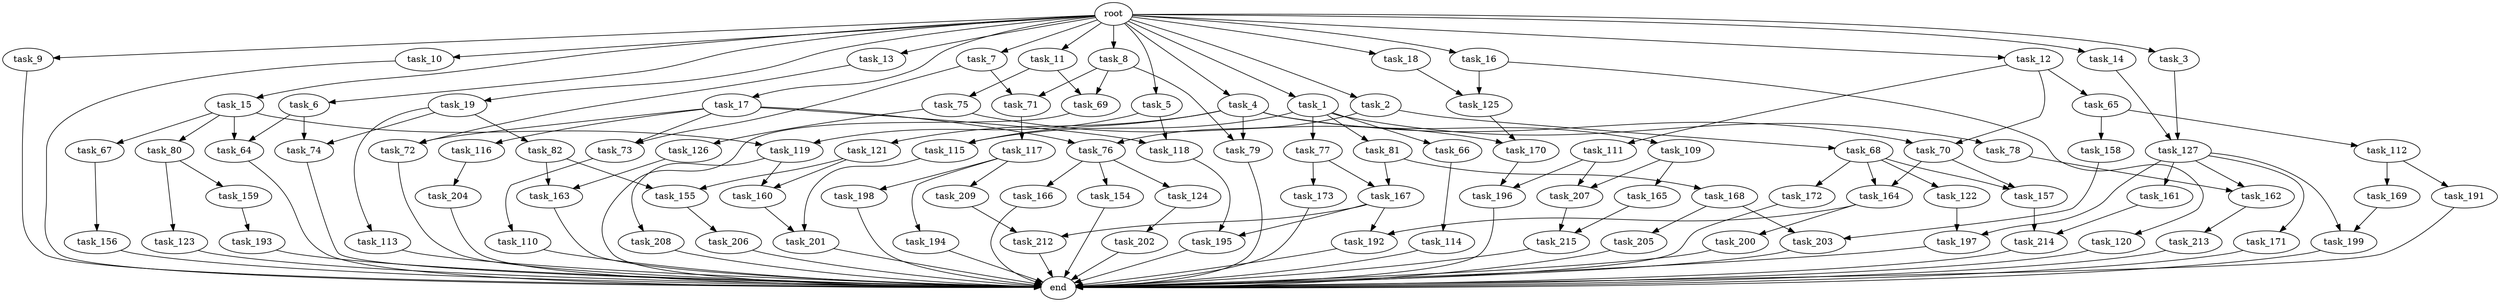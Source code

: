 digraph G {
  root [size="0.000000"];
  task_1 [size="1.024000"];
  task_2 [size="1.024000"];
  task_3 [size="1.024000"];
  task_4 [size="1.024000"];
  task_5 [size="1.024000"];
  task_6 [size="1.024000"];
  task_7 [size="1.024000"];
  task_8 [size="1.024000"];
  task_9 [size="1.024000"];
  task_10 [size="1.024000"];
  task_11 [size="1.024000"];
  task_12 [size="1.024000"];
  task_13 [size="1.024000"];
  task_14 [size="1.024000"];
  task_15 [size="1.024000"];
  task_16 [size="1.024000"];
  task_17 [size="1.024000"];
  task_18 [size="1.024000"];
  task_19 [size="1.024000"];
  task_64 [size="1279900254.208000"];
  task_65 [size="214748364.800000"];
  task_66 [size="137438953.472000"];
  task_67 [size="420906795.008000"];
  task_68 [size="858993459.200000"];
  task_69 [size="627065225.216000"];
  task_70 [size="292057776.128000"];
  task_71 [size="1408749273.088000"];
  task_72 [size="249108103.168000"];
  task_73 [size="893353197.568000"];
  task_74 [size="996432412.672000"];
  task_75 [size="77309411.328000"];
  task_76 [size="893353197.568000"];
  task_77 [size="137438953.472000"];
  task_78 [size="137438953.472000"];
  task_79 [size="627065225.216000"];
  task_80 [size="420906795.008000"];
  task_81 [size="137438953.472000"];
  task_82 [size="137438953.472000"];
  task_109 [size="77309411.328000"];
  task_110 [size="549755813.888000"];
  task_111 [size="214748364.800000"];
  task_112 [size="549755813.888000"];
  task_113 [size="137438953.472000"];
  task_114 [size="549755813.888000"];
  task_115 [size="214748364.800000"];
  task_116 [size="34359738.368000"];
  task_117 [size="549755813.888000"];
  task_118 [size="249108103.168000"];
  task_119 [size="635655159.808000"];
  task_120 [size="214748364.800000"];
  task_121 [size="77309411.328000"];
  task_122 [size="77309411.328000"];
  task_123 [size="137438953.472000"];
  task_124 [size="137438953.472000"];
  task_125 [size="523986010.112000"];
  task_126 [size="420906795.008000"];
  task_127 [size="558345748.480000"];
  task_154 [size="137438953.472000"];
  task_155 [size="858993459.200000"];
  task_156 [size="137438953.472000"];
  task_157 [size="154618822.656000"];
  task_158 [size="549755813.888000"];
  task_159 [size="137438953.472000"];
  task_160 [size="730144440.320000"];
  task_161 [size="858993459.200000"];
  task_162 [size="1717986918.400000"];
  task_163 [size="858993459.200000"];
  task_164 [size="154618822.656000"];
  task_165 [size="549755813.888000"];
  task_166 [size="137438953.472000"];
  task_167 [size="1005022347.264000"];
  task_168 [size="695784701.952000"];
  task_169 [size="34359738.368000"];
  task_170 [size="635655159.808000"];
  task_171 [size="858993459.200000"];
  task_172 [size="77309411.328000"];
  task_173 [size="309237645.312000"];
  task_191 [size="34359738.368000"];
  task_192 [size="1005022347.264000"];
  task_193 [size="420906795.008000"];
  task_194 [size="858993459.200000"];
  task_195 [size="858993459.200000"];
  task_196 [size="910533066.752000"];
  task_197 [size="1717986918.400000"];
  task_198 [size="858993459.200000"];
  task_199 [size="1408749273.088000"];
  task_200 [size="695784701.952000"];
  task_201 [size="455266533.376000"];
  task_202 [size="858993459.200000"];
  task_203 [size="833223655.424000"];
  task_204 [size="858993459.200000"];
  task_205 [size="695784701.952000"];
  task_206 [size="309237645.312000"];
  task_207 [size="1245540515.840000"];
  task_208 [size="420906795.008000"];
  task_209 [size="858993459.200000"];
  task_212 [size="386547056.640000"];
  task_213 [size="420906795.008000"];
  task_214 [size="386547056.640000"];
  task_215 [size="1073741824.000000"];
  end [size="0.000000"];

  root -> task_1 [size="1.000000"];
  root -> task_2 [size="1.000000"];
  root -> task_3 [size="1.000000"];
  root -> task_4 [size="1.000000"];
  root -> task_5 [size="1.000000"];
  root -> task_6 [size="1.000000"];
  root -> task_7 [size="1.000000"];
  root -> task_8 [size="1.000000"];
  root -> task_9 [size="1.000000"];
  root -> task_10 [size="1.000000"];
  root -> task_11 [size="1.000000"];
  root -> task_12 [size="1.000000"];
  root -> task_13 [size="1.000000"];
  root -> task_14 [size="1.000000"];
  root -> task_15 [size="1.000000"];
  root -> task_16 [size="1.000000"];
  root -> task_17 [size="1.000000"];
  root -> task_18 [size="1.000000"];
  root -> task_19 [size="1.000000"];
  task_1 -> task_66 [size="134217728.000000"];
  task_1 -> task_77 [size="134217728.000000"];
  task_1 -> task_78 [size="134217728.000000"];
  task_1 -> task_81 [size="134217728.000000"];
  task_1 -> task_115 [size="134217728.000000"];
  task_2 -> task_68 [size="838860800.000000"];
  task_2 -> task_76 [size="838860800.000000"];
  task_3 -> task_127 [size="134217728.000000"];
  task_4 -> task_70 [size="75497472.000000"];
  task_4 -> task_79 [size="75497472.000000"];
  task_4 -> task_109 [size="75497472.000000"];
  task_4 -> task_115 [size="75497472.000000"];
  task_4 -> task_121 [size="75497472.000000"];
  task_5 -> task_118 [size="209715200.000000"];
  task_5 -> task_119 [size="209715200.000000"];
  task_6 -> task_64 [size="838860800.000000"];
  task_6 -> task_74 [size="838860800.000000"];
  task_7 -> task_71 [size="838860800.000000"];
  task_7 -> task_73 [size="838860800.000000"];
  task_8 -> task_69 [size="536870912.000000"];
  task_8 -> task_71 [size="536870912.000000"];
  task_8 -> task_79 [size="536870912.000000"];
  task_9 -> end [size="1.000000"];
  task_10 -> end [size="1.000000"];
  task_11 -> task_69 [size="75497472.000000"];
  task_11 -> task_75 [size="75497472.000000"];
  task_12 -> task_65 [size="209715200.000000"];
  task_12 -> task_70 [size="209715200.000000"];
  task_12 -> task_111 [size="209715200.000000"];
  task_13 -> task_72 [size="209715200.000000"];
  task_14 -> task_127 [size="411041792.000000"];
  task_15 -> task_64 [size="411041792.000000"];
  task_15 -> task_67 [size="411041792.000000"];
  task_15 -> task_80 [size="411041792.000000"];
  task_15 -> task_119 [size="411041792.000000"];
  task_16 -> task_120 [size="209715200.000000"];
  task_16 -> task_125 [size="209715200.000000"];
  task_17 -> task_72 [size="33554432.000000"];
  task_17 -> task_73 [size="33554432.000000"];
  task_17 -> task_76 [size="33554432.000000"];
  task_17 -> task_116 [size="33554432.000000"];
  task_17 -> task_118 [size="33554432.000000"];
  task_18 -> task_125 [size="301989888.000000"];
  task_19 -> task_74 [size="134217728.000000"];
  task_19 -> task_82 [size="134217728.000000"];
  task_19 -> task_113 [size="134217728.000000"];
  task_64 -> end [size="1.000000"];
  task_65 -> task_112 [size="536870912.000000"];
  task_65 -> task_158 [size="536870912.000000"];
  task_66 -> task_114 [size="536870912.000000"];
  task_67 -> task_156 [size="134217728.000000"];
  task_68 -> task_122 [size="75497472.000000"];
  task_68 -> task_157 [size="75497472.000000"];
  task_68 -> task_164 [size="75497472.000000"];
  task_68 -> task_172 [size="75497472.000000"];
  task_69 -> end [size="1.000000"];
  task_70 -> task_157 [size="75497472.000000"];
  task_70 -> task_164 [size="75497472.000000"];
  task_71 -> task_117 [size="536870912.000000"];
  task_72 -> end [size="1.000000"];
  task_73 -> task_110 [size="536870912.000000"];
  task_74 -> end [size="1.000000"];
  task_75 -> task_126 [size="411041792.000000"];
  task_75 -> task_170 [size="411041792.000000"];
  task_76 -> task_124 [size="134217728.000000"];
  task_76 -> task_154 [size="134217728.000000"];
  task_76 -> task_166 [size="134217728.000000"];
  task_77 -> task_167 [size="301989888.000000"];
  task_77 -> task_173 [size="301989888.000000"];
  task_78 -> task_162 [size="838860800.000000"];
  task_79 -> end [size="1.000000"];
  task_80 -> task_123 [size="134217728.000000"];
  task_80 -> task_159 [size="134217728.000000"];
  task_81 -> task_167 [size="679477248.000000"];
  task_81 -> task_168 [size="679477248.000000"];
  task_82 -> task_155 [size="536870912.000000"];
  task_82 -> task_163 [size="536870912.000000"];
  task_109 -> task_165 [size="536870912.000000"];
  task_109 -> task_207 [size="536870912.000000"];
  task_110 -> end [size="1.000000"];
  task_111 -> task_196 [size="679477248.000000"];
  task_111 -> task_207 [size="679477248.000000"];
  task_112 -> task_169 [size="33554432.000000"];
  task_112 -> task_191 [size="33554432.000000"];
  task_113 -> end [size="1.000000"];
  task_114 -> end [size="1.000000"];
  task_115 -> task_201 [size="411041792.000000"];
  task_116 -> task_204 [size="838860800.000000"];
  task_117 -> task_194 [size="838860800.000000"];
  task_117 -> task_198 [size="838860800.000000"];
  task_117 -> task_209 [size="838860800.000000"];
  task_118 -> task_195 [size="536870912.000000"];
  task_119 -> task_160 [size="411041792.000000"];
  task_119 -> task_208 [size="411041792.000000"];
  task_120 -> end [size="1.000000"];
  task_121 -> task_155 [size="301989888.000000"];
  task_121 -> task_160 [size="301989888.000000"];
  task_122 -> task_197 [size="838860800.000000"];
  task_123 -> end [size="1.000000"];
  task_124 -> task_202 [size="838860800.000000"];
  task_125 -> task_170 [size="209715200.000000"];
  task_126 -> task_163 [size="301989888.000000"];
  task_127 -> task_161 [size="838860800.000000"];
  task_127 -> task_162 [size="838860800.000000"];
  task_127 -> task_171 [size="838860800.000000"];
  task_127 -> task_197 [size="838860800.000000"];
  task_127 -> task_199 [size="838860800.000000"];
  task_154 -> end [size="1.000000"];
  task_155 -> task_206 [size="301989888.000000"];
  task_156 -> end [size="1.000000"];
  task_157 -> task_214 [size="75497472.000000"];
  task_158 -> task_203 [size="134217728.000000"];
  task_159 -> task_193 [size="411041792.000000"];
  task_160 -> task_201 [size="33554432.000000"];
  task_161 -> task_214 [size="301989888.000000"];
  task_162 -> task_213 [size="411041792.000000"];
  task_163 -> end [size="1.000000"];
  task_164 -> task_192 [size="679477248.000000"];
  task_164 -> task_200 [size="679477248.000000"];
  task_165 -> task_215 [size="838860800.000000"];
  task_166 -> end [size="1.000000"];
  task_167 -> task_192 [size="301989888.000000"];
  task_167 -> task_195 [size="301989888.000000"];
  task_167 -> task_212 [size="301989888.000000"];
  task_168 -> task_203 [size="679477248.000000"];
  task_168 -> task_205 [size="679477248.000000"];
  task_169 -> task_199 [size="536870912.000000"];
  task_170 -> task_196 [size="209715200.000000"];
  task_171 -> end [size="1.000000"];
  task_172 -> end [size="1.000000"];
  task_173 -> end [size="1.000000"];
  task_191 -> end [size="1.000000"];
  task_192 -> end [size="1.000000"];
  task_193 -> end [size="1.000000"];
  task_194 -> end [size="1.000000"];
  task_195 -> end [size="1.000000"];
  task_196 -> end [size="1.000000"];
  task_197 -> end [size="1.000000"];
  task_198 -> end [size="1.000000"];
  task_199 -> end [size="1.000000"];
  task_200 -> end [size="1.000000"];
  task_201 -> end [size="1.000000"];
  task_202 -> end [size="1.000000"];
  task_203 -> end [size="1.000000"];
  task_204 -> end [size="1.000000"];
  task_205 -> end [size="1.000000"];
  task_206 -> end [size="1.000000"];
  task_207 -> task_215 [size="209715200.000000"];
  task_208 -> end [size="1.000000"];
  task_209 -> task_212 [size="75497472.000000"];
  task_212 -> end [size="1.000000"];
  task_213 -> end [size="1.000000"];
  task_214 -> end [size="1.000000"];
  task_215 -> end [size="1.000000"];
}
